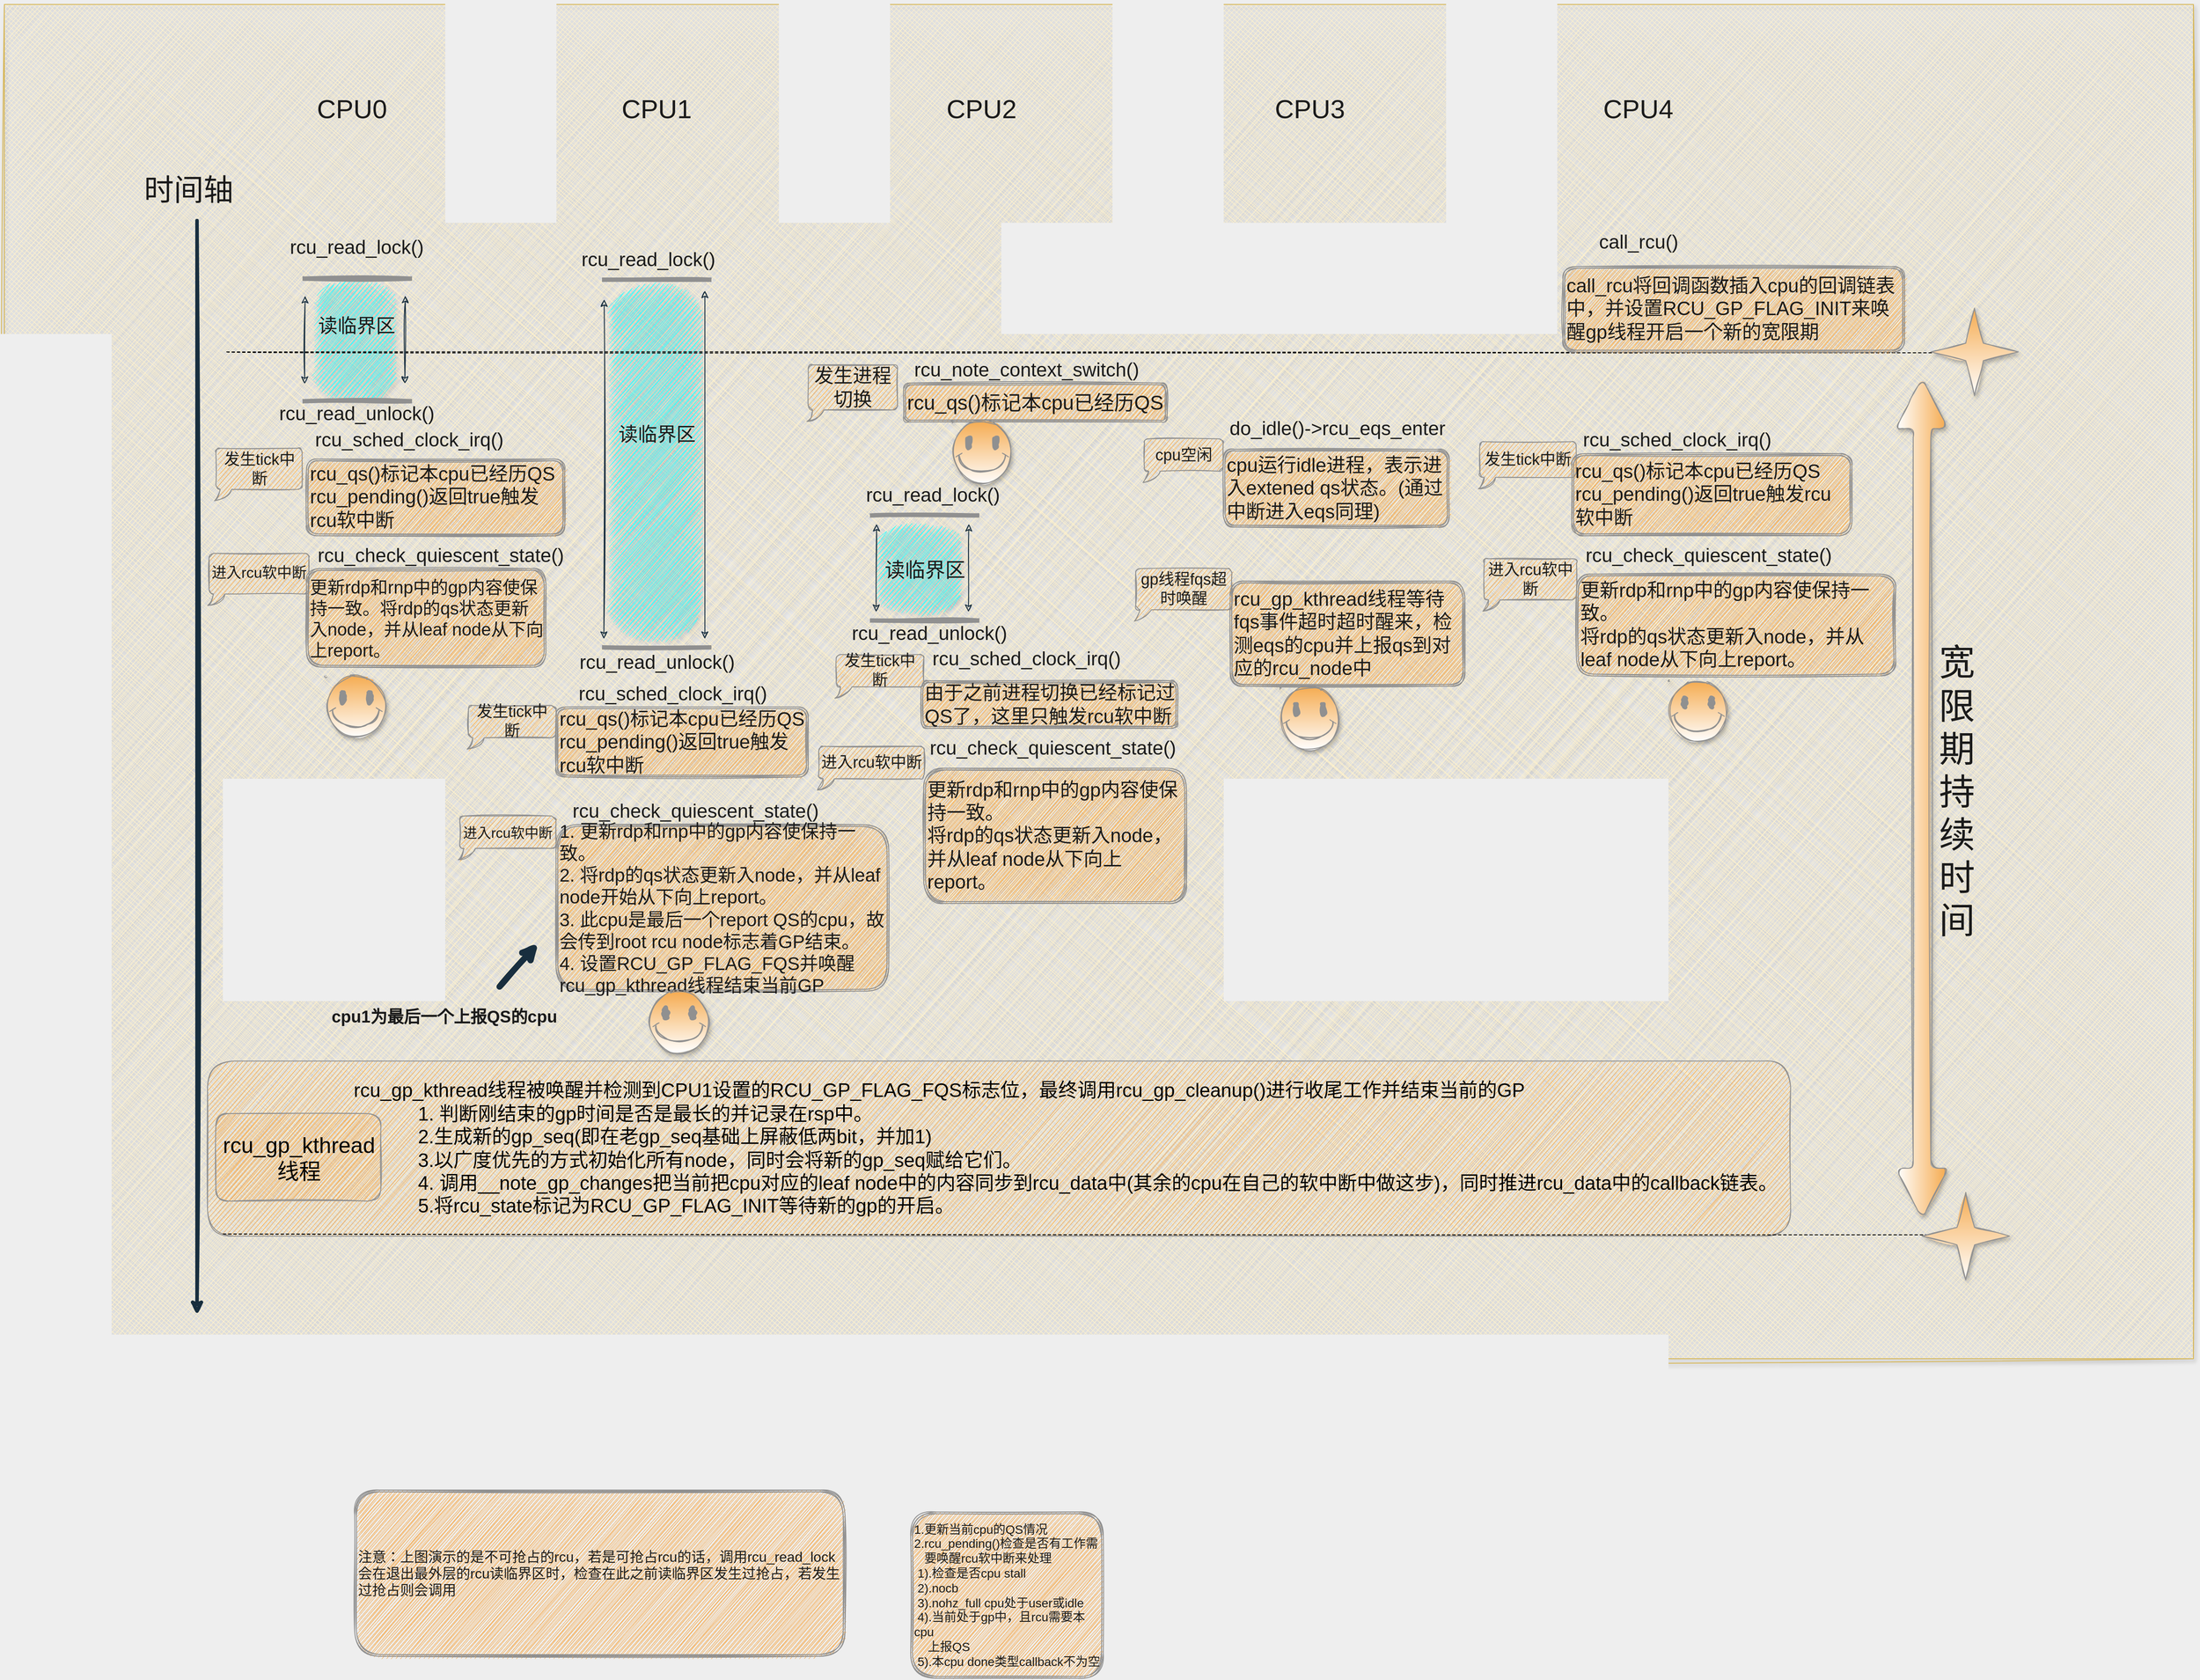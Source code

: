 <mxfile version="14.6.6" type="github">
  <diagram id="IhDVK5kIIlVH_irtN-wy" name="Page-1">
    <mxGraphModel dx="4018" dy="3356" grid="1" gridSize="10" guides="1" tooltips="1" connect="1" arrows="1" fold="1" page="1" pageScale="1" pageWidth="850" pageHeight="1100" background="#EEEEEE" math="0" shadow="0">
      <root>
        <mxCell id="0" />
        <mxCell id="1" parent="0" />
        <mxCell id="dhijnRjkVFzv72ZYH4DM-177" value="" style="rounded=0;whiteSpace=wrap;html=1;shadow=1;sketch=1;fontSize=25;align=left;fillStyle=cross-hatch;gradientColor=#ffd966;fillColor=#fff2cc;strokeColor=#d6b656;" vertex="1" parent="1">
          <mxGeometry x="-200" y="-36.87" width="2500" height="1546.87" as="geometry" />
        </mxCell>
        <mxCell id="dhijnRjkVFzv72ZYH4DM-175" value="" style="shape=cylinder;whiteSpace=wrap;html=1;boundedLbl=1;backgroundOutline=1;rounded=1;shadow=1;fontSize=25;fontColor=#1A1A1A;align=left;strokeColor=none;fillColor=#33FFFF;gradientColor=#ffffff;sketch=1;fillStyle=zigzag;" vertex="1" parent="1">
          <mxGeometry x="796" y="554.88" width="96.5" height="103.75" as="geometry" />
        </mxCell>
        <mxCell id="dhijnRjkVFzv72ZYH4DM-174" value="" style="shape=cylinder;whiteSpace=wrap;html=1;boundedLbl=1;backgroundOutline=1;rounded=1;shadow=1;fontSize=25;fontColor=#1A1A1A;align=left;strokeColor=none;fillColor=#33FFFF;gradientColor=#ffffff;sketch=1;fillStyle=zigzag;" vertex="1" parent="1">
          <mxGeometry x="489.25" y="279.25" width="105.75" height="410" as="geometry" />
        </mxCell>
        <mxCell id="dhijnRjkVFzv72ZYH4DM-172" value="" style="shape=cylinder;whiteSpace=wrap;html=1;boundedLbl=1;backgroundOutline=1;rounded=1;shadow=1;fontSize=25;fontColor=#1A1A1A;align=left;strokeColor=none;fillColor=#33FFFF;gradientColor=#ffffff;sketch=1;fillStyle=zigzag;" vertex="1" parent="1">
          <mxGeometry x="153.25" y="276.25" width="93.5" height="140" as="geometry" />
        </mxCell>
        <mxCell id="dhijnRjkVFzv72ZYH4DM-1" value="" style="shape=partialRectangle;whiteSpace=wrap;html=1;left=0;right=0;fillColor=none;fontColor=#1A1A1A;strokeColor=#909090;strokeWidth=5;sketch=1;rounded=1;" vertex="1" parent="1">
          <mxGeometry x="143" y="276.25" width="120" height="140" as="geometry" />
        </mxCell>
        <mxCell id="dhijnRjkVFzv72ZYH4DM-3" value="读临界区" style="text;html=1;resizable=0;autosize=1;align=center;verticalAlign=middle;points=[];fillColor=none;strokeColor=none;fontColor=#1A1A1A;fontSize=22;sketch=1;rounded=1;" vertex="1" parent="1">
          <mxGeometry x="151.5" y="316.25" width="100" height="30" as="geometry" />
        </mxCell>
        <mxCell id="dhijnRjkVFzv72ZYH4DM-6" value="" style="endArrow=none;dashed=1;html=1;fontSize=19;fontColor=#1A1A1A;labelBackgroundColor=#EEEEEE;sketch=1;curved=1;" edge="1" parent="1">
          <mxGeometry width="50" height="50" relative="1" as="geometry">
            <mxPoint x="54" y="360" as="sourcePoint" />
            <mxPoint x="2010" y="361" as="targetPoint" />
          </mxGeometry>
        </mxCell>
        <mxCell id="dhijnRjkVFzv72ZYH4DM-7" value="call_rcu()" style="text;html=1;resizable=0;autosize=1;align=center;verticalAlign=middle;points=[];fillColor=none;strokeColor=none;fontColor=#1A1A1A;fontSize=22;sketch=1;rounded=1;" vertex="1" parent="1">
          <mxGeometry x="1611" y="220" width="110" height="30" as="geometry" />
        </mxCell>
        <mxCell id="dhijnRjkVFzv72ZYH4DM-8" value="rcu_read_lock()" style="text;html=1;resizable=0;autosize=1;align=center;verticalAlign=middle;points=[];fillColor=none;strokeColor=none;fontColor=#1A1A1A;fontSize=22;sketch=1;rounded=1;" vertex="1" parent="1">
          <mxGeometry x="116.5" y="226.25" width="170" height="30" as="geometry" />
        </mxCell>
        <mxCell id="dhijnRjkVFzv72ZYH4DM-9" value="rcu_read_unlock()" style="text;html=1;resizable=0;autosize=1;align=center;verticalAlign=middle;points=[];fillColor=none;strokeColor=none;fontColor=#1A1A1A;fontSize=22;sketch=1;rounded=1;" vertex="1" parent="1">
          <mxGeometry x="106.5" y="416.25" width="190" height="30" as="geometry" />
        </mxCell>
        <mxCell id="dhijnRjkVFzv72ZYH4DM-12" value="" style="endArrow=classic;html=1;fontSize=13;fontColor=#1A1A1A;strokeWidth=4;strokeColor=#182E3E;labelBackgroundColor=#EEEEEE;sketch=1;" edge="1" parent="1">
          <mxGeometry width="50" height="50" relative="1" as="geometry">
            <mxPoint x="20" y="210" as="sourcePoint" />
            <mxPoint x="20" y="1460" as="targetPoint" />
          </mxGeometry>
        </mxCell>
        <mxCell id="dhijnRjkVFzv72ZYH4DM-13" value="时间轴" style="text;html=1;resizable=0;autosize=1;align=center;verticalAlign=middle;points=[];fillColor=none;strokeColor=none;fontColor=#1A1A1A;fontSize=34;sketch=1;rounded=1;" vertex="1" parent="1">
          <mxGeometry x="-50" y="150" width="120" height="50" as="geometry" />
        </mxCell>
        <mxCell id="dhijnRjkVFzv72ZYH4DM-17" value="发生tick中断" style="whiteSpace=wrap;html=1;shape=mxgraph.basic.roundRectCallout;dx=7.8;dy=13;size=5;boundedLbl=1;fontColor=#1A1A1A;strokeColor=#909090;fontSize=18;fillColor=#F5AB50;sketch=1;rounded=1;" vertex="1" parent="1">
          <mxGeometry x="41.5" y="470" width="98.5" height="60" as="geometry" />
        </mxCell>
        <mxCell id="dhijnRjkVFzv72ZYH4DM-20" value="rcu_sched_clock_irq()" style="text;html=1;resizable=0;autosize=1;align=center;verticalAlign=middle;points=[];fillColor=none;strokeColor=none;fontColor=#1A1A1A;fontSize=22;sketch=1;rounded=1;" vertex="1" parent="1">
          <mxGeometry x="147" y="446.25" width="230" height="30" as="geometry" />
        </mxCell>
        <mxCell id="dhijnRjkVFzv72ZYH4DM-22" value="&lt;span style=&quot;font-size: 14px&quot;&gt;1.更新当前cpu的QS情况&lt;/span&gt;&lt;br style=&quot;font-size: 14px&quot;&gt;&lt;span style=&quot;font-size: 14px&quot;&gt;2.rcu_pending()检查是否有工作需&lt;br&gt;&amp;nbsp; &amp;nbsp;要唤醒rcu软中断来处理&lt;br&gt;&amp;nbsp;1).检查是否cpu stall&lt;br&gt;&amp;nbsp;2).nocb&lt;br&gt;&amp;nbsp;3).nohz_full cpu处于user或idle&lt;br&gt;&amp;nbsp;4).当前处于gp中，且rcu需要本cpu&lt;br&gt;&amp;nbsp; &amp;nbsp; 上报QS&lt;br&gt;&amp;nbsp;5).本cpu done类型callback不为空&lt;br&gt;&lt;/span&gt;" style="shape=ext;double=1;whiteSpace=wrap;html=1;fontColor=#1A1A1A;strokeColor=#909090;fillColor=#F5AB50;align=left;sketch=1;rounded=1;" vertex="1" parent="1">
          <mxGeometry x="835" y="1685" width="220" height="190" as="geometry" />
        </mxCell>
        <mxCell id="dhijnRjkVFzv72ZYH4DM-25" value="进入rcu软中断" style="whiteSpace=wrap;html=1;shape=mxgraph.basic.roundRectCallout;dx=7.8;dy=13;size=5;boundedLbl=1;fontColor=#1A1A1A;strokeColor=#909090;fontSize=17;fillColor=#F5AB50;sketch=1;rounded=1;" vertex="1" parent="1">
          <mxGeometry x="33.75" y="590" width="114" height="59.5" as="geometry" />
        </mxCell>
        <mxCell id="dhijnRjkVFzv72ZYH4DM-26" value="rcu_check_quiescent_state()" style="text;html=1;resizable=0;autosize=1;align=center;verticalAlign=middle;points=[];fillColor=none;strokeColor=none;fontColor=#1A1A1A;fontSize=22;sketch=1;rounded=1;" vertex="1" parent="1">
          <mxGeometry x="147.75" y="577.5" width="300" height="30" as="geometry" />
        </mxCell>
        <mxCell id="dhijnRjkVFzv72ZYH4DM-32" value="" style="shape=image;html=1;verticalAlign=top;verticalLabelPosition=bottom;imageAspect=0;aspect=fixed;image=https://cdn1.iconfinder.com/data/icons/technology-and-hardware-2/200/vector_66_06-128.png;fontColor=#1A1A1A;strokeColor=#909090;fillColor=#F5AB50;align=left;labelBackgroundColor=#EEEEEE;sketch=1;rounded=1;" vertex="1" parent="1">
          <mxGeometry x="166" y="100" width="68" height="68" as="geometry" />
        </mxCell>
        <mxCell id="dhijnRjkVFzv72ZYH4DM-33" value="" style="shape=image;html=1;verticalAlign=top;verticalLabelPosition=bottom;imageAspect=0;aspect=fixed;image=https://cdn1.iconfinder.com/data/icons/technology-and-hardware-2/200/vector_66_06-128.png;fontColor=#1A1A1A;strokeColor=#909090;fillColor=#F5AB50;align=left;labelBackgroundColor=#EEEEEE;sketch=1;rounded=1;" vertex="1" parent="1">
          <mxGeometry x="511" y="100" width="68" height="68" as="geometry" />
        </mxCell>
        <mxCell id="dhijnRjkVFzv72ZYH4DM-34" value="" style="shape=image;html=1;verticalAlign=top;verticalLabelPosition=bottom;imageAspect=0;aspect=fixed;image=https://cdn1.iconfinder.com/data/icons/technology-and-hardware-2/200/vector_66_06-128.png;fontColor=#1A1A1A;strokeColor=#909090;fillColor=#F5AB50;align=left;labelBackgroundColor=#EEEEEE;sketch=1;rounded=1;" vertex="1" parent="1">
          <mxGeometry x="1257" y="100" width="68" height="68" as="geometry" />
        </mxCell>
        <mxCell id="dhijnRjkVFzv72ZYH4DM-36" value="" style="shape=partialRectangle;whiteSpace=wrap;html=1;left=0;right=0;fillColor=none;fontColor=#1A1A1A;strokeColor=#909090;strokeWidth=5;sketch=1;rounded=1;" vertex="1" parent="1">
          <mxGeometry x="485" y="277.5" width="120" height="420" as="geometry" />
        </mxCell>
        <mxCell id="dhijnRjkVFzv72ZYH4DM-37" value="读临界区" style="text;html=1;resizable=0;autosize=1;align=center;verticalAlign=middle;points=[];fillColor=none;strokeColor=none;fontColor=#1A1A1A;fontSize=22;sketch=1;rounded=1;" vertex="1" parent="1">
          <mxGeometry x="495" y="440" width="100" height="30" as="geometry" />
        </mxCell>
        <mxCell id="dhijnRjkVFzv72ZYH4DM-38" value="rcu_read_lock()" style="text;html=1;resizable=0;autosize=1;align=center;verticalAlign=middle;points=[];fillColor=none;strokeColor=none;fontColor=#1A1A1A;fontSize=22;sketch=1;rounded=1;" vertex="1" parent="1">
          <mxGeometry x="450" y="240" width="170" height="30" as="geometry" />
        </mxCell>
        <mxCell id="dhijnRjkVFzv72ZYH4DM-39" value="rcu_read_unlock()" style="text;html=1;resizable=0;autosize=1;align=center;verticalAlign=middle;points=[];fillColor=none;strokeColor=none;fontColor=#1A1A1A;fontSize=22;sketch=1;rounded=1;" vertex="1" parent="1">
          <mxGeometry x="450" y="700" width="190" height="30" as="geometry" />
        </mxCell>
        <mxCell id="dhijnRjkVFzv72ZYH4DM-42" value="" style="endArrow=classic;startArrow=classic;html=1;fontColor=#1A1A1A;strokeColor=#182E3E;labelBackgroundColor=#EEEEEE;sketch=1;" edge="1" parent="1">
          <mxGeometry width="50" height="50" relative="1" as="geometry">
            <mxPoint x="484.66" y="687.85" as="sourcePoint" />
            <mxPoint x="485" y="300" as="targetPoint" />
          </mxGeometry>
        </mxCell>
        <mxCell id="dhijnRjkVFzv72ZYH4DM-44" value="" style="endArrow=classic;startArrow=classic;html=1;fontColor=#1A1A1A;strokeColor=#182E3E;labelBackgroundColor=#EEEEEE;sketch=1;" edge="1" parent="1">
          <mxGeometry width="50" height="50" relative="1" as="geometry">
            <mxPoint x="600.0" y="687.85" as="sourcePoint" />
            <mxPoint x="600" y="290" as="targetPoint" />
          </mxGeometry>
        </mxCell>
        <mxCell id="dhijnRjkVFzv72ZYH4DM-45" value="" style="endArrow=classic;startArrow=classic;html=1;fontColor=#1A1A1A;strokeColor=#182E3E;exitX=0.174;exitY=0.018;exitDx=0;exitDy=0;exitPerimeter=0;labelBackgroundColor=#EEEEEE;sketch=1;" edge="1" parent="1">
          <mxGeometry width="50" height="50" relative="1" as="geometry">
            <mxPoint x="257.41" y="396.25" as="sourcePoint" />
            <mxPoint x="257.83" y="295.71" as="targetPoint" />
          </mxGeometry>
        </mxCell>
        <mxCell id="dhijnRjkVFzv72ZYH4DM-46" value="" style="endArrow=classic;startArrow=classic;html=1;fontColor=#1A1A1A;strokeColor=#182E3E;exitX=0.174;exitY=0.018;exitDx=0;exitDy=0;exitPerimeter=0;labelBackgroundColor=#EEEEEE;sketch=1;" edge="1" parent="1">
          <mxGeometry width="50" height="50" relative="1" as="geometry">
            <mxPoint x="143.0" y="396.52" as="sourcePoint" />
            <mxPoint x="143.42" y="295.98" as="targetPoint" />
          </mxGeometry>
        </mxCell>
        <mxCell id="dhijnRjkVFzv72ZYH4DM-47" value="" style="shape=image;html=1;verticalAlign=top;verticalLabelPosition=bottom;imageAspect=0;aspect=fixed;image=https://cdn1.iconfinder.com/data/icons/technology-and-hardware-2/200/vector_66_06-128.png;fontColor=#1A1A1A;strokeColor=#909090;fillColor=#F5AB50;align=left;labelBackgroundColor=#EEEEEE;sketch=1;rounded=1;" vertex="1" parent="1">
          <mxGeometry x="880" y="100" width="68" height="68" as="geometry" />
        </mxCell>
        <mxCell id="dhijnRjkVFzv72ZYH4DM-54" value="" style="shape=partialRectangle;whiteSpace=wrap;html=1;left=0;right=0;fillColor=none;fontColor=#1A1A1A;strokeColor=#909090;strokeWidth=5;sketch=1;rounded=1;" vertex="1" parent="1">
          <mxGeometry x="791" y="546.75" width="120" height="120" as="geometry" />
        </mxCell>
        <mxCell id="dhijnRjkVFzv72ZYH4DM-55" value="读临界区" style="text;html=1;resizable=0;autosize=1;align=center;verticalAlign=middle;points=[];fillColor=none;strokeColor=none;fontColor=#1A1A1A;fontSize=23;sketch=1;rounded=1;" vertex="1" parent="1">
          <mxGeometry x="796" y="594.25" width="110" height="30" as="geometry" />
        </mxCell>
        <mxCell id="dhijnRjkVFzv72ZYH4DM-56" value="rcu_read_lock()" style="text;html=1;resizable=0;autosize=1;align=center;verticalAlign=middle;points=[];fillColor=none;strokeColor=none;fontColor=#1A1A1A;fontSize=22;sketch=1;rounded=1;" vertex="1" parent="1">
          <mxGeometry x="775" y="509.25" width="170" height="30" as="geometry" />
        </mxCell>
        <mxCell id="dhijnRjkVFzv72ZYH4DM-57" value="rcu_read_unlock()" style="text;html=1;resizable=0;autosize=1;align=center;verticalAlign=middle;points=[];fillColor=none;strokeColor=none;fontColor=#1A1A1A;fontSize=22;sketch=1;rounded=1;" vertex="1" parent="1">
          <mxGeometry x="761" y="666.75" width="190" height="30" as="geometry" />
        </mxCell>
        <mxCell id="dhijnRjkVFzv72ZYH4DM-58" value="" style="endArrow=classic;startArrow=classic;html=1;fontColor=#1A1A1A;strokeColor=#182E3E;exitX=0.174;exitY=0.018;exitDx=0;exitDy=0;exitPerimeter=0;labelBackgroundColor=#EEEEEE;sketch=1;" edge="1" parent="1">
          <mxGeometry width="50" height="50" relative="1" as="geometry">
            <mxPoint x="901" y="657.02" as="sourcePoint" />
            <mxPoint x="901.42" y="556.48" as="targetPoint" />
          </mxGeometry>
        </mxCell>
        <mxCell id="dhijnRjkVFzv72ZYH4DM-59" value="" style="endArrow=classic;startArrow=classic;html=1;fontColor=#1A1A1A;strokeColor=#182E3E;exitX=0.174;exitY=0.018;exitDx=0;exitDy=0;exitPerimeter=0;labelBackgroundColor=#EEEEEE;sketch=1;" edge="1" parent="1">
          <mxGeometry width="50" height="50" relative="1" as="geometry">
            <mxPoint x="795.66" y="657.02" as="sourcePoint" />
            <mxPoint x="796.08" y="556.48" as="targetPoint" />
          </mxGeometry>
        </mxCell>
        <mxCell id="dhijnRjkVFzv72ZYH4DM-62" value="&lt;span style=&quot;font-size: 22px;&quot;&gt;rcu_qs()标记本cpu已经历QS&lt;br style=&quot;font-size: 22px;&quot;&gt;rcu_pending()返回true触发rcu软中断&lt;br style=&quot;font-size: 22px;&quot;&gt;&lt;/span&gt;" style="shape=ext;double=1;whiteSpace=wrap;html=1;fontColor=#1A1A1A;strokeColor=#909090;fillColor=#F5AB50;align=left;sketch=1;rounded=1;fontSize=22;" vertex="1" parent="1">
          <mxGeometry x="145" y="482.37" width="295" height="87.63" as="geometry" />
        </mxCell>
        <mxCell id="dhijnRjkVFzv72ZYH4DM-68" value="&lt;font style=&quot;font-size: 20px;&quot;&gt;更新rdp和rnp中的gp内容使保持一致。将rdp的qs状态更新入node，并从leaf node从下向上report。&lt;/font&gt;" style="shape=ext;double=1;whiteSpace=wrap;html=1;fontColor=#1A1A1A;strokeColor=#909090;fillColor=#F5AB50;align=left;sketch=1;rounded=1;fontSize=20;" vertex="1" parent="1">
          <mxGeometry x="145" y="607.5" width="273.5" height="112.5" as="geometry" />
        </mxCell>
        <mxCell id="dhijnRjkVFzv72ZYH4DM-70" value="发生tick中断" style="whiteSpace=wrap;html=1;shape=mxgraph.basic.roundRectCallout;dx=7.8;dy=13;size=5;boundedLbl=1;fontColor=#1A1A1A;strokeColor=#909090;fontSize=18;fillColor=#F5AB50;sketch=1;rounded=1;" vertex="1" parent="1">
          <mxGeometry x="330" y="763.75" width="100" height="50" as="geometry" />
        </mxCell>
        <mxCell id="dhijnRjkVFzv72ZYH4DM-71" value="rcu_sched_clock_irq()" style="text;html=1;resizable=0;autosize=1;align=center;verticalAlign=middle;points=[];fillColor=none;strokeColor=none;fontColor=#1A1A1A;fontSize=22;sketch=1;rounded=1;" vertex="1" parent="1">
          <mxGeometry x="447.75" y="735.5" width="230" height="30" as="geometry" />
        </mxCell>
        <mxCell id="dhijnRjkVFzv72ZYH4DM-72" value="进入rcu软中断" style="whiteSpace=wrap;html=1;shape=mxgraph.basic.roundRectCallout;dx=7.8;dy=13;size=5;boundedLbl=1;fontColor=#1A1A1A;strokeColor=#909090;fontSize=16;fillColor=#F5AB50;sketch=1;rounded=1;" vertex="1" parent="1">
          <mxGeometry x="320" y="890" width="110" height="50" as="geometry" />
        </mxCell>
        <mxCell id="dhijnRjkVFzv72ZYH4DM-73" value="rcu_check_quiescent_state()" style="text;html=1;resizable=0;autosize=1;align=center;verticalAlign=middle;points=[];fillColor=none;strokeColor=none;fontColor=#1A1A1A;fontSize=22;sketch=1;rounded=1;" vertex="1" parent="1">
          <mxGeometry x="439" y="870" width="300" height="30" as="geometry" />
        </mxCell>
        <mxCell id="dhijnRjkVFzv72ZYH4DM-75" value="&lt;font style=&quot;font-size: 21px;&quot;&gt;1. 更新rdp和rnp中的gp内容使保持一致。&lt;br style=&quot;font-size: 21px;&quot;&gt;2. 将rdp的qs状态更新入node，并从leaf node开始从下向上report。&lt;br style=&quot;font-size: 21px;&quot;&gt;3. 此cpu是最后一个report QS的cpu，故会传到root rcu node标志着GP结束。&lt;br style=&quot;font-size: 21px;&quot;&gt;4. 设置RCU_GP_FLAG_FQS并唤醒rcu_gp_kthread线程结束当前GP&lt;br style=&quot;font-size: 21px;&quot;&gt;&lt;/font&gt;" style="shape=ext;double=1;whiteSpace=wrap;html=1;fontColor=#1A1A1A;strokeColor=#909090;fillColor=#F5AB50;align=left;sketch=1;rounded=1;fontSize=21;" vertex="1" parent="1">
          <mxGeometry x="430" y="900" width="380" height="190" as="geometry" />
        </mxCell>
        <mxCell id="dhijnRjkVFzv72ZYH4DM-77" value="发生进程切换" style="whiteSpace=wrap;html=1;shape=mxgraph.basic.roundRectCallout;dx=7.8;dy=13;size=5;boundedLbl=1;fontColor=#1A1A1A;strokeColor=#909090;fontSize=22;fillColor=#F5AB50;sketch=1;rounded=1;" vertex="1" parent="1">
          <mxGeometry x="718" y="374.75" width="102" height="64.5" as="geometry" />
        </mxCell>
        <mxCell id="dhijnRjkVFzv72ZYH4DM-78" value="rcu_note_context_switch()&lt;br style=&quot;font-size: 22px;&quot;&gt;" style="text;html=1;resizable=0;autosize=1;align=center;verticalAlign=middle;points=[];fillColor=none;strokeColor=none;fontColor=#1A1A1A;fontSize=22;sketch=1;rounded=1;" vertex="1" parent="1">
          <mxGeometry x="832" y="365.5" width="270" height="30" as="geometry" />
        </mxCell>
        <mxCell id="dhijnRjkVFzv72ZYH4DM-84" value="&lt;span style=&quot;font-size: 23px;&quot;&gt;rcu_qs()标记本cpu已经历QS&lt;br style=&quot;font-size: 23px;&quot;&gt;&lt;/span&gt;" style="shape=ext;double=1;whiteSpace=wrap;html=1;fontColor=#1A1A1A;strokeColor=#909090;fillColor=#F5AB50;align=left;fontSize=23;sketch=1;rounded=1;" vertex="1" parent="1">
          <mxGeometry x="827" y="395.5" width="301" height="44.5" as="geometry" />
        </mxCell>
        <mxCell id="dhijnRjkVFzv72ZYH4DM-85" value="发生tick中断" style="whiteSpace=wrap;html=1;shape=mxgraph.basic.roundRectCallout;dx=7.8;dy=13;size=5;boundedLbl=1;fontColor=#1A1A1A;strokeColor=#909090;fontSize=18;fillColor=#F5AB50;sketch=1;rounded=1;" vertex="1" parent="1">
          <mxGeometry x="750" y="705.5" width="100" height="50" as="geometry" />
        </mxCell>
        <mxCell id="dhijnRjkVFzv72ZYH4DM-86" value="rcu_sched_clock_irq()" style="text;html=1;resizable=0;autosize=1;align=center;verticalAlign=middle;points=[];fillColor=none;strokeColor=none;fontColor=#1A1A1A;fontSize=22;sketch=1;rounded=1;" vertex="1" parent="1">
          <mxGeometry x="852" y="695.5" width="230" height="30" as="geometry" />
        </mxCell>
        <mxCell id="dhijnRjkVFzv72ZYH4DM-87" value="进入rcu软中断" style="whiteSpace=wrap;html=1;shape=mxgraph.basic.roundRectCallout;dx=7.8;dy=13;size=5;boundedLbl=1;fontColor=#1A1A1A;strokeColor=#909090;fontSize=18;fillColor=#F5AB50;sketch=1;rounded=1;" vertex="1" parent="1">
          <mxGeometry x="730" y="810.5" width="120.5" height="50" as="geometry" />
        </mxCell>
        <mxCell id="dhijnRjkVFzv72ZYH4DM-88" value="rcu_check_quiescent_state()" style="text;html=1;resizable=0;autosize=1;align=center;verticalAlign=middle;points=[];fillColor=none;strokeColor=none;fontColor=#1A1A1A;fontSize=22;sketch=1;rounded=1;" vertex="1" parent="1">
          <mxGeometry x="847" y="798.13" width="300" height="30" as="geometry" />
        </mxCell>
        <mxCell id="dhijnRjkVFzv72ZYH4DM-90" value="&lt;span style=&quot;font-size: 22px;&quot;&gt;由于之前进程切换已经标记过QS了，这里只触发rcu软中断&lt;br style=&quot;font-size: 22px;&quot;&gt;&lt;/span&gt;" style="shape=ext;double=1;whiteSpace=wrap;html=1;fontColor=#1A1A1A;strokeColor=#909090;fillColor=#F5AB50;align=left;sketch=1;rounded=1;fontSize=22;" vertex="1" parent="1">
          <mxGeometry x="847" y="735.5" width="293" height="54.5" as="geometry" />
        </mxCell>
        <mxCell id="dhijnRjkVFzv72ZYH4DM-91" value="&lt;font style=&quot;font-size: 22px;&quot;&gt;更新rdp和rnp中的gp内容使保持一致。&lt;br style=&quot;font-size: 22px;&quot;&gt;将rdp的qs状态更新入node，并从leaf node从下向上report。&lt;/font&gt;" style="shape=ext;double=1;whiteSpace=wrap;html=1;fontColor=#1A1A1A;strokeColor=#909090;fillColor=#F5AB50;align=left;sketch=1;rounded=1;fontSize=22;" vertex="1" parent="1">
          <mxGeometry x="850" y="835.5" width="300" height="154.5" as="geometry" />
        </mxCell>
        <mxCell id="dhijnRjkVFzv72ZYH4DM-95" value="&lt;font color=&quot;#000000&quot; style=&quot;font-size: 22px&quot;&gt;&amp;nbsp; &amp;nbsp; &amp;nbsp; &amp;nbsp; &amp;nbsp; &amp;nbsp; &amp;nbsp; &amp;nbsp; &amp;nbsp; &amp;nbsp; &amp;nbsp; &amp;nbsp; &amp;nbsp; &amp;nbsp;rcu_gp_kthread线程被唤醒并检测到CPU1设置的RCU_GP_FLAG_FQS标志位，最终调用rcu_gp_cleanup()进行收尾工作并结束当前的GP&lt;br style=&quot;font-size: 22px&quot;&gt;&amp;nbsp; &amp;nbsp; &amp;nbsp; &amp;nbsp; &amp;nbsp; &amp;nbsp; &amp;nbsp; &amp;nbsp; &amp;nbsp; &amp;nbsp; &amp;nbsp; &amp;nbsp; &amp;nbsp; &amp;nbsp; &amp;nbsp; &amp;nbsp; &amp;nbsp; &amp;nbsp; &amp;nbsp; &amp;nbsp;1. 判断刚结束的gp时间是否是最长的并记录在rsp中。&lt;br style=&quot;font-size: 22px&quot;&gt;&lt;div style=&quot;font-size: 22px&quot;&gt;&lt;span style=&quot;font-size: 22px&quot;&gt;&amp;nbsp; &amp;nbsp; &amp;nbsp; &amp;nbsp; &amp;nbsp; &amp;nbsp; &amp;nbsp; &amp;nbsp; &amp;nbsp; &amp;nbsp; &amp;nbsp; &amp;nbsp; &amp;nbsp; &amp;nbsp; &amp;nbsp; &amp;nbsp; &amp;nbsp; &amp;nbsp; &amp;nbsp; &amp;nbsp;2.生成新的gp_seq(即在老gp_seq基础上屏蔽低两bit，并加1)&lt;/span&gt;&lt;/div&gt;&lt;div style=&quot;font-size: 22px&quot;&gt;&lt;span style=&quot;font-size: 22px&quot;&gt;&amp;nbsp; &amp;nbsp; &amp;nbsp; &amp;nbsp; &amp;nbsp; &amp;nbsp; &amp;nbsp; &amp;nbsp; &amp;nbsp; &amp;nbsp; &amp;nbsp; &amp;nbsp; &amp;nbsp; &amp;nbsp; &amp;nbsp; &amp;nbsp; &amp;nbsp; &amp;nbsp; &amp;nbsp; &amp;nbsp;3.以广度优先的方式初始化所有node，同时会将新的gp_seq赋给它们。&lt;/span&gt;&lt;/div&gt;&lt;div style=&quot;font-size: 22px&quot;&gt;&lt;span style=&quot;font-size: 22px&quot;&gt;&amp;nbsp; &amp;nbsp; &amp;nbsp; &amp;nbsp; &amp;nbsp; &amp;nbsp; &amp;nbsp; &amp;nbsp; &amp;nbsp; &amp;nbsp; &amp;nbsp; &amp;nbsp; &amp;nbsp; &amp;nbsp; &amp;nbsp; &amp;nbsp; &amp;nbsp; &amp;nbsp; &amp;nbsp; &amp;nbsp;4. 调用__note_gp_changes把当前把cpu对应的leaf node中的内容同步到rcu_data中(其余的cpu在自己的软中断中做这步)，同时推进rcu_data中的callback链表。&lt;/span&gt;&lt;/div&gt;&lt;div style=&quot;font-size: 22px&quot;&gt;&lt;span style=&quot;font-size: 22px&quot;&gt;&amp;nbsp; &amp;nbsp; &amp;nbsp; &amp;nbsp; &amp;nbsp; &amp;nbsp; &amp;nbsp; &amp;nbsp; &amp;nbsp; &amp;nbsp; &amp;nbsp; &amp;nbsp; &amp;nbsp; &amp;nbsp; &amp;nbsp; &amp;nbsp; &amp;nbsp; &amp;nbsp; &amp;nbsp; &amp;nbsp;5.将rcu_state标记为RCU_GP_FLAG_INIT等待新的gp的开启。&lt;/span&gt;&lt;/div&gt;&lt;/font&gt;" style="whiteSpace=wrap;html=1;fontSize=22;strokeColor=#909090;align=left;fillColor=#F5AB50;fontColor=#1A1A1A;sketch=1;rounded=1;" vertex="1" parent="1">
          <mxGeometry x="32" y="1170" width="1808" height="200" as="geometry" />
        </mxCell>
        <mxCell id="dhijnRjkVFzv72ZYH4DM-96" value="&lt;font color=&quot;#000000&quot; style=&quot;font-size: 25px;&quot;&gt;rcu_gp_kthread线程&lt;/font&gt;" style="whiteSpace=wrap;html=1;fontSize=25;strokeColor=#909090;align=center;fontColor=#1A1A1A;fillColor=#F5AB50;sketch=1;rounded=1;fontStyle=0" vertex="1" parent="1">
          <mxGeometry x="41.5" y="1230" width="188.5" height="100" as="geometry" />
        </mxCell>
        <mxCell id="dhijnRjkVFzv72ZYH4DM-99" value="发生tick中断" style="whiteSpace=wrap;html=1;shape=mxgraph.basic.roundRectCallout;dx=7.8;dy=13;size=5;boundedLbl=1;fontColor=#1A1A1A;strokeColor=#909090;fontSize=18;fillColor=#F5AB50;sketch=1;rounded=1;" vertex="1" parent="1">
          <mxGeometry x="1485" y="462.5" width="110" height="53.75" as="geometry" />
        </mxCell>
        <mxCell id="dhijnRjkVFzv72ZYH4DM-102" value="进入rcu软中断" style="whiteSpace=wrap;html=1;shape=mxgraph.basic.roundRectCallout;dx=7.8;dy=13;size=5;boundedLbl=1;fontColor=#1A1A1A;strokeColor=#909090;fontSize=18;fillColor=#F5AB50;sketch=1;rounded=1;" vertex="1" parent="1">
          <mxGeometry x="1490" y="596.25" width="105.5" height="60" as="geometry" />
        </mxCell>
        <mxCell id="dhijnRjkVFzv72ZYH4DM-103" value="rcu_check_quiescent_state()" style="text;html=1;resizable=0;autosize=1;align=center;verticalAlign=middle;points=[];fillColor=none;strokeColor=none;fontColor=#1A1A1A;fontSize=22;sketch=1;rounded=1;" vertex="1" parent="1">
          <mxGeometry x="1595.5" y="577.5" width="300" height="30" as="geometry" />
        </mxCell>
        <mxCell id="dhijnRjkVFzv72ZYH4DM-104" value="&lt;font style=&quot;font-size: 22px;&quot;&gt;更新rdp和rnp中的gp内容使保持一致。&lt;br style=&quot;font-size: 22px;&quot;&gt;将rdp的qs状态更新入node，并从leaf node从下向上report。&lt;/font&gt;" style="shape=ext;double=1;whiteSpace=wrap;html=1;fontColor=#1A1A1A;strokeColor=#909090;fillColor=#F5AB50;align=left;sketch=1;rounded=1;fontSize=22;" vertex="1" parent="1">
          <mxGeometry x="1595.5" y="613.75" width="364.5" height="116.25" as="geometry" />
        </mxCell>
        <mxCell id="dhijnRjkVFzv72ZYH4DM-106" value="注意：上图演示的是不可抢占的rcu，若是可抢占rcu的话，调用rcu_read_lock会在退出最外层的rcu读临界区时，检查在此之前读临界区发生过抢占，若发生过抢占则会调用" style="shape=ext;double=1;whiteSpace=wrap;html=1;fontSize=16;fontColor=#1A1A1A;strokeColor=#909090;align=left;fillColor=#F5AB50;sketch=1;rounded=1;" vertex="1" parent="1">
          <mxGeometry x="200" y="1660" width="560" height="190" as="geometry" />
        </mxCell>
        <mxCell id="dhijnRjkVFzv72ZYH4DM-107" value="rcu_sched_clock_irq()" style="text;html=1;resizable=0;autosize=1;align=center;verticalAlign=middle;points=[];fillColor=none;strokeColor=none;fontColor=#1A1A1A;fontSize=22;sketch=1;rounded=1;" vertex="1" parent="1">
          <mxGeometry x="1595" y="446.25" width="230" height="30" as="geometry" />
        </mxCell>
        <mxCell id="dhijnRjkVFzv72ZYH4DM-108" value="" style="endArrow=classic;html=1;fontSize=16;fontColor=#1A1A1A;strokeColor=#182E3E;strokeWidth=7;labelBackgroundColor=#EEEEEE;sketch=1;" edge="1" parent="1">
          <mxGeometry width="50" height="50" relative="1" as="geometry">
            <mxPoint x="365.5" y="1085" as="sourcePoint" />
            <mxPoint x="410" y="1035" as="targetPoint" />
          </mxGeometry>
        </mxCell>
        <mxCell id="dhijnRjkVFzv72ZYH4DM-109" value="cpu1为最后一个上报QS的cpu" style="text;html=1;resizable=0;autosize=1;align=center;verticalAlign=middle;points=[];fillColor=none;strokeColor=none;fontColor=#1A1A1A;fontSize=19;sketch=1;rounded=1;fontStyle=1" vertex="1" parent="1">
          <mxGeometry x="167.25" y="1105" width="270" height="30" as="geometry" />
        </mxCell>
        <mxCell id="dhijnRjkVFzv72ZYH4DM-111" value="" style="shape=image;html=1;verticalAlign=top;verticalLabelPosition=bottom;imageAspect=0;aspect=fixed;image=https://cdn1.iconfinder.com/data/icons/technology-and-hardware-2/200/vector_66_06-128.png;fontColor=#1A1A1A;strokeColor=#909090;fillColor=#F5AB50;align=left;labelBackgroundColor=#EEEEEE;sketch=1;rounded=1;" vertex="1" parent="1">
          <mxGeometry x="1632" y="100" width="68" height="68" as="geometry" />
        </mxCell>
        <mxCell id="dhijnRjkVFzv72ZYH4DM-112" value="do_idle()-&amp;gt;rcu_eqs_enter" style="text;html=1;resizable=0;autosize=1;align=center;verticalAlign=middle;points=[];fillColor=none;strokeColor=none;fontColor=#1A1A1A;fontSize=22;sketch=1;rounded=1;" vertex="1" parent="1">
          <mxGeometry x="1192" y="432.5" width="260" height="30" as="geometry" />
        </mxCell>
        <mxCell id="dhijnRjkVFzv72ZYH4DM-114" value="cpu空闲" style="whiteSpace=wrap;html=1;shape=mxgraph.basic.roundRectCallout;dx=7.8;dy=13;size=5;boundedLbl=1;fontColor=#1A1A1A;strokeColor=#909090;fontSize=18;fillColor=#F5AB50;sketch=1;rounded=1;" vertex="1" parent="1">
          <mxGeometry x="1102" y="459.25" width="90" height="50" as="geometry" />
        </mxCell>
        <mxCell id="dhijnRjkVFzv72ZYH4DM-116" value="&lt;span style=&quot;font-size: 22px;&quot;&gt;cpu运行idle进程，表示进入extened qs状态。(通过中断进入eqs同理)&lt;/span&gt;" style="shape=ext;double=1;whiteSpace=wrap;html=1;fontColor=#1A1A1A;strokeColor=#909090;fillColor=#F5AB50;align=left;sketch=1;rounded=1;fontSize=22;" vertex="1" parent="1">
          <mxGeometry x="1192" y="471.25" width="258" height="88.75" as="geometry" />
        </mxCell>
        <mxCell id="dhijnRjkVFzv72ZYH4DM-134" value="&lt;span style=&quot;font-size: 22px;&quot;&gt;rcu_qs()标记本cpu已经历QS&lt;br style=&quot;font-size: 22px;&quot;&gt;rcu_pending()返回true触发rcu软中断&lt;br style=&quot;font-size: 22px;&quot;&gt;&lt;/span&gt;" style="shape=ext;double=1;whiteSpace=wrap;html=1;fontColor=#1A1A1A;strokeColor=#909090;fillColor=#F5AB50;align=left;sketch=1;rounded=1;fontSize=22;" vertex="1" parent="1">
          <mxGeometry x="430" y="765.5" width="288" height="80" as="geometry" />
        </mxCell>
        <mxCell id="dhijnRjkVFzv72ZYH4DM-136" value="" style="verticalLabelPosition=bottom;verticalAlign=top;html=1;shape=mxgraph.basic.smiley;rounded=1;sketch=1;fontColor=#1A1A1A;strokeColor=#909090;fillColor=#F5AB50;shadow=1;gradientColor=#ffffff;" vertex="1" parent="1">
          <mxGeometry x="167.25" y="730" width="68.5" height="70" as="geometry" />
        </mxCell>
        <mxCell id="dhijnRjkVFzv72ZYH4DM-137" value="" style="verticalLabelPosition=bottom;verticalAlign=top;html=1;shape=mxgraph.basic.smiley;rounded=1;sketch=1;fontColor=#1A1A1A;strokeColor=#909090;fillColor=#F5AB50;shadow=1;gradientColor=#ffffff;" vertex="1" parent="1">
          <mxGeometry x="536.5" y="1090" width="68.5" height="70" as="geometry" />
        </mxCell>
        <mxCell id="dhijnRjkVFzv72ZYH4DM-138" value="" style="verticalLabelPosition=bottom;verticalAlign=top;html=1;shape=mxgraph.basic.smiley;rounded=1;sketch=1;fontColor=#1A1A1A;strokeColor=#909090;fillColor=#F5AB50;shadow=1;gradientColor=#ffffff;" vertex="1" parent="1">
          <mxGeometry x="882.5" y="439.25" width="68.5" height="70" as="geometry" />
        </mxCell>
        <mxCell id="dhijnRjkVFzv72ZYH4DM-139" value="" style="verticalLabelPosition=bottom;verticalAlign=top;html=1;shape=mxgraph.basic.smiley;rounded=1;sketch=1;fontColor=#1A1A1A;strokeColor=#909090;fillColor=#F5AB50;shadow=1;gradientColor=#ffffff;" vertex="1" parent="1">
          <mxGeometry x="1256.5" y="743.75" width="68.5" height="70" as="geometry" />
        </mxCell>
        <mxCell id="dhijnRjkVFzv72ZYH4DM-140" value="&lt;span style=&quot;font-size: 22px;&quot;&gt;rcu_gp_kthread线程等待fqs事件超时超时醒来，检测eqs的cpu并上报qs到对应的rcu_node中&lt;/span&gt;" style="shape=ext;double=1;whiteSpace=wrap;html=1;fontColor=#1A1A1A;strokeColor=#909090;fillColor=#F5AB50;align=left;sketch=1;rounded=1;fontSize=22;" vertex="1" parent="1">
          <mxGeometry x="1200" y="621.75" width="268" height="120" as="geometry" />
        </mxCell>
        <mxCell id="dhijnRjkVFzv72ZYH4DM-141" value="gp线程fqs超时唤醒" style="whiteSpace=wrap;html=1;shape=mxgraph.basic.roundRectCallout;dx=7.8;dy=13;size=5;boundedLbl=1;fontColor=#1A1A1A;strokeColor=#909090;fontSize=18;fillColor=#F5AB50;sketch=1;rounded=1;" vertex="1" parent="1">
          <mxGeometry x="1092" y="607.5" width="110" height="60" as="geometry" />
        </mxCell>
        <mxCell id="dhijnRjkVFzv72ZYH4DM-142" value="" style="verticalLabelPosition=bottom;verticalAlign=top;html=1;shape=mxgraph.basic.4_point_star_2;dx=0.8;rounded=1;shadow=1;sketch=1;fontColor=#1A1A1A;strokeColor=#909090;fillColor=#F5AB50;gradientColor=#ffffff;" vertex="1" parent="1">
          <mxGeometry x="2000" y="310" width="100" height="100" as="geometry" />
        </mxCell>
        <mxCell id="dhijnRjkVFzv72ZYH4DM-144" value="&lt;span style=&quot;font-size: 22px;&quot;&gt;call_rcu将回调函数插入cpu的回调链表中，并设置RCU_GP_FLAG_INIT来唤醒gp线程开启一个新的宽限期&lt;/span&gt;" style="shape=ext;double=1;whiteSpace=wrap;html=1;fontColor=#1A1A1A;strokeColor=#909090;fillColor=#F5AB50;align=left;sketch=1;rounded=1;fontSize=22;" vertex="1" parent="1">
          <mxGeometry x="1580" y="262.5" width="390" height="97.5" as="geometry" />
        </mxCell>
        <mxCell id="dhijnRjkVFzv72ZYH4DM-147" value="" style="verticalLabelPosition=bottom;verticalAlign=top;html=1;shape=mxgraph.basic.smiley;rounded=1;sketch=1;fontColor=#1A1A1A;strokeColor=#909090;fillColor=#F5AB50;shadow=1;gradientColor=#ffffff;" vertex="1" parent="1">
          <mxGeometry x="1700" y="735.5" width="68.5" height="70" as="geometry" />
        </mxCell>
        <mxCell id="dhijnRjkVFzv72ZYH4DM-148" value="&lt;span style=&quot;font-size: 22px;&quot;&gt;rcu_qs()标记本cpu已经历QS&lt;br style=&quot;font-size: 22px;&quot;&gt;rcu_pending()返回true触发rcu软中断&lt;br style=&quot;font-size: 22px;&quot;&gt;&lt;/span&gt;" style="shape=ext;double=1;whiteSpace=wrap;html=1;fontColor=#1A1A1A;strokeColor=#909090;fillColor=#F5AB50;align=left;sketch=1;rounded=1;fontSize=22;" vertex="1" parent="1">
          <mxGeometry x="1590" y="476.25" width="320" height="93.75" as="geometry" />
        </mxCell>
        <mxCell id="dhijnRjkVFzv72ZYH4DM-149" value="" style="endArrow=none;dashed=1;html=1;fontSize=19;fontColor=#1A1A1A;labelBackgroundColor=#EEEEEE;sketch=1;curved=1;" edge="1" parent="1">
          <mxGeometry width="50" height="50" relative="1" as="geometry">
            <mxPoint x="50" y="1367.5" as="sourcePoint" />
            <mxPoint x="2019" y="1368.5" as="targetPoint" />
          </mxGeometry>
        </mxCell>
        <mxCell id="dhijnRjkVFzv72ZYH4DM-150" value="" style="shape=doubleArrow;direction=south;whiteSpace=wrap;html=1;rounded=1;shadow=1;sketch=1;fontColor=#1A1A1A;strokeColor=#909090;fillColor=#F5AB50;gradientColor=#ffffff;align=left;arrowWidth=0.333;arrowSize=0.06;" vertex="1" parent="1">
          <mxGeometry x="1960" y="390" width="60" height="960" as="geometry" />
        </mxCell>
        <mxCell id="dhijnRjkVFzv72ZYH4DM-151" value="宽限期持续时间" style="text;html=1;strokeColor=none;fillColor=none;align=center;verticalAlign=middle;whiteSpace=wrap;rounded=0;shadow=1;sketch=1;fontColor=#1A1A1A;fontSize=41;" vertex="1" parent="1">
          <mxGeometry x="2010" y="736" width="40" height="254" as="geometry" />
        </mxCell>
        <mxCell id="dhijnRjkVFzv72ZYH4DM-152" value="CPU0" style="text;html=1;strokeColor=none;fillColor=none;align=center;verticalAlign=middle;whiteSpace=wrap;rounded=0;shadow=1;sketch=1;fontColor=#1A1A1A;fontSize=30;" vertex="1" parent="1">
          <mxGeometry x="131.5" y="50" width="130" height="64.25" as="geometry" />
        </mxCell>
        <mxCell id="dhijnRjkVFzv72ZYH4DM-153" value="CPU1" style="text;html=1;strokeColor=none;fillColor=none;align=center;verticalAlign=middle;whiteSpace=wrap;rounded=0;shadow=1;sketch=1;fontColor=#1A1A1A;fontSize=30;" vertex="1" parent="1">
          <mxGeometry x="480" y="50" width="130" height="64.25" as="geometry" />
        </mxCell>
        <mxCell id="dhijnRjkVFzv72ZYH4DM-154" value="CPU2" style="text;html=1;strokeColor=none;fillColor=none;align=center;verticalAlign=middle;whiteSpace=wrap;rounded=0;shadow=1;sketch=1;fontColor=#1A1A1A;fontSize=30;" vertex="1" parent="1">
          <mxGeometry x="850.5" y="50" width="130" height="64.25" as="geometry" />
        </mxCell>
        <mxCell id="dhijnRjkVFzv72ZYH4DM-155" value="CPU3" style="text;html=1;strokeColor=none;fillColor=none;align=center;verticalAlign=middle;whiteSpace=wrap;rounded=0;shadow=1;sketch=1;fontColor=#1A1A1A;fontSize=30;" vertex="1" parent="1">
          <mxGeometry x="1226" y="50" width="130" height="64.25" as="geometry" />
        </mxCell>
        <mxCell id="dhijnRjkVFzv72ZYH4DM-156" value="CPU4" style="text;html=1;strokeColor=none;fillColor=none;align=center;verticalAlign=middle;whiteSpace=wrap;rounded=0;shadow=1;sketch=1;fontColor=#1A1A1A;fontSize=30;" vertex="1" parent="1">
          <mxGeometry x="1601" y="50" width="130" height="64.25" as="geometry" />
        </mxCell>
        <mxCell id="dhijnRjkVFzv72ZYH4DM-168" value="" style="verticalLabelPosition=bottom;verticalAlign=top;html=1;shape=mxgraph.basic.4_point_star_2;dx=0.8;rounded=1;shadow=1;sketch=1;fontColor=#1A1A1A;strokeColor=#909090;fillColor=#F5AB50;gradientColor=#ffffff;" vertex="1" parent="1">
          <mxGeometry x="1990" y="1320" width="100" height="100" as="geometry" />
        </mxCell>
      </root>
    </mxGraphModel>
  </diagram>
</mxfile>
